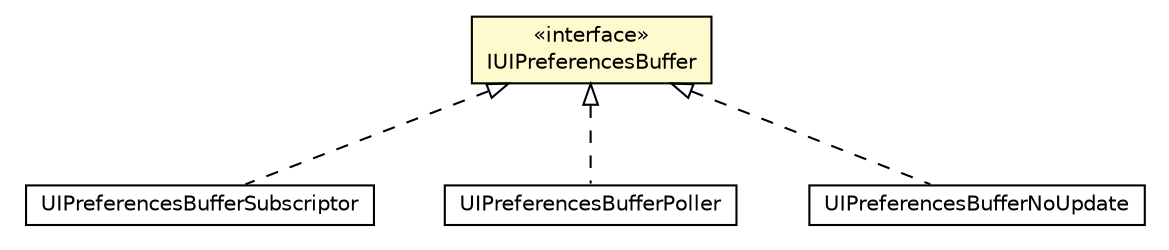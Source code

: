 #!/usr/local/bin/dot
#
# Class diagram 
# Generated by UMLGraph version R5_6-24-gf6e263 (http://www.umlgraph.org/)
#

digraph G {
	edge [fontname="Helvetica",fontsize=10,labelfontname="Helvetica",labelfontsize=10];
	node [fontname="Helvetica",fontsize=10,shape=plaintext];
	nodesep=0.25;
	ranksep=0.5;
	// org.universAAL.ui.dm.ui.preferences.buffer.UIPreferencesBufferSubscriptor
	c4756680 [label=<<table title="org.universAAL.ui.dm.ui.preferences.buffer.UIPreferencesBufferSubscriptor" border="0" cellborder="1" cellspacing="0" cellpadding="2" port="p" href="../ui/preferences/buffer/UIPreferencesBufferSubscriptor.html">
		<tr><td><table border="0" cellspacing="0" cellpadding="1">
<tr><td align="center" balign="center"> UIPreferencesBufferSubscriptor </td></tr>
		</table></td></tr>
		</table>>, URL="../ui/preferences/buffer/UIPreferencesBufferSubscriptor.html", fontname="Helvetica", fontcolor="black", fontsize=10.0];
	// org.universAAL.ui.dm.ui.preferences.buffer.UIPreferencesBufferPoller
	c4756681 [label=<<table title="org.universAAL.ui.dm.ui.preferences.buffer.UIPreferencesBufferPoller" border="0" cellborder="1" cellspacing="0" cellpadding="2" port="p" href="../ui/preferences/buffer/UIPreferencesBufferPoller.html">
		<tr><td><table border="0" cellspacing="0" cellpadding="1">
<tr><td align="center" balign="center"> UIPreferencesBufferPoller </td></tr>
		</table></td></tr>
		</table>>, URL="../ui/preferences/buffer/UIPreferencesBufferPoller.html", fontname="Helvetica", fontcolor="black", fontsize=10.0];
	// org.universAAL.ui.dm.ui.preferences.buffer.UIPreferencesBufferNoUpdate
	c4756682 [label=<<table title="org.universAAL.ui.dm.ui.preferences.buffer.UIPreferencesBufferNoUpdate" border="0" cellborder="1" cellspacing="0" cellpadding="2" port="p" href="../ui/preferences/buffer/UIPreferencesBufferNoUpdate.html">
		<tr><td><table border="0" cellspacing="0" cellpadding="1">
<tr><td align="center" balign="center"> UIPreferencesBufferNoUpdate </td></tr>
		</table></td></tr>
		</table>>, URL="../ui/preferences/buffer/UIPreferencesBufferNoUpdate.html", fontname="Helvetica", fontcolor="black", fontsize=10.0];
	// org.universAAL.ui.dm.interfaces.IUIPreferencesBuffer
	c4756715 [label=<<table title="org.universAAL.ui.dm.interfaces.IUIPreferencesBuffer" border="0" cellborder="1" cellspacing="0" cellpadding="2" port="p" bgcolor="lemonChiffon" href="./IUIPreferencesBuffer.html">
		<tr><td><table border="0" cellspacing="0" cellpadding="1">
<tr><td align="center" balign="center"> &#171;interface&#187; </td></tr>
<tr><td align="center" balign="center"> IUIPreferencesBuffer </td></tr>
		</table></td></tr>
		</table>>, URL="./IUIPreferencesBuffer.html", fontname="Helvetica", fontcolor="black", fontsize=10.0];
	//org.universAAL.ui.dm.ui.preferences.buffer.UIPreferencesBufferSubscriptor implements org.universAAL.ui.dm.interfaces.IUIPreferencesBuffer
	c4756715:p -> c4756680:p [dir=back,arrowtail=empty,style=dashed];
	//org.universAAL.ui.dm.ui.preferences.buffer.UIPreferencesBufferPoller implements org.universAAL.ui.dm.interfaces.IUIPreferencesBuffer
	c4756715:p -> c4756681:p [dir=back,arrowtail=empty,style=dashed];
	//org.universAAL.ui.dm.ui.preferences.buffer.UIPreferencesBufferNoUpdate implements org.universAAL.ui.dm.interfaces.IUIPreferencesBuffer
	c4756715:p -> c4756682:p [dir=back,arrowtail=empty,style=dashed];
}

